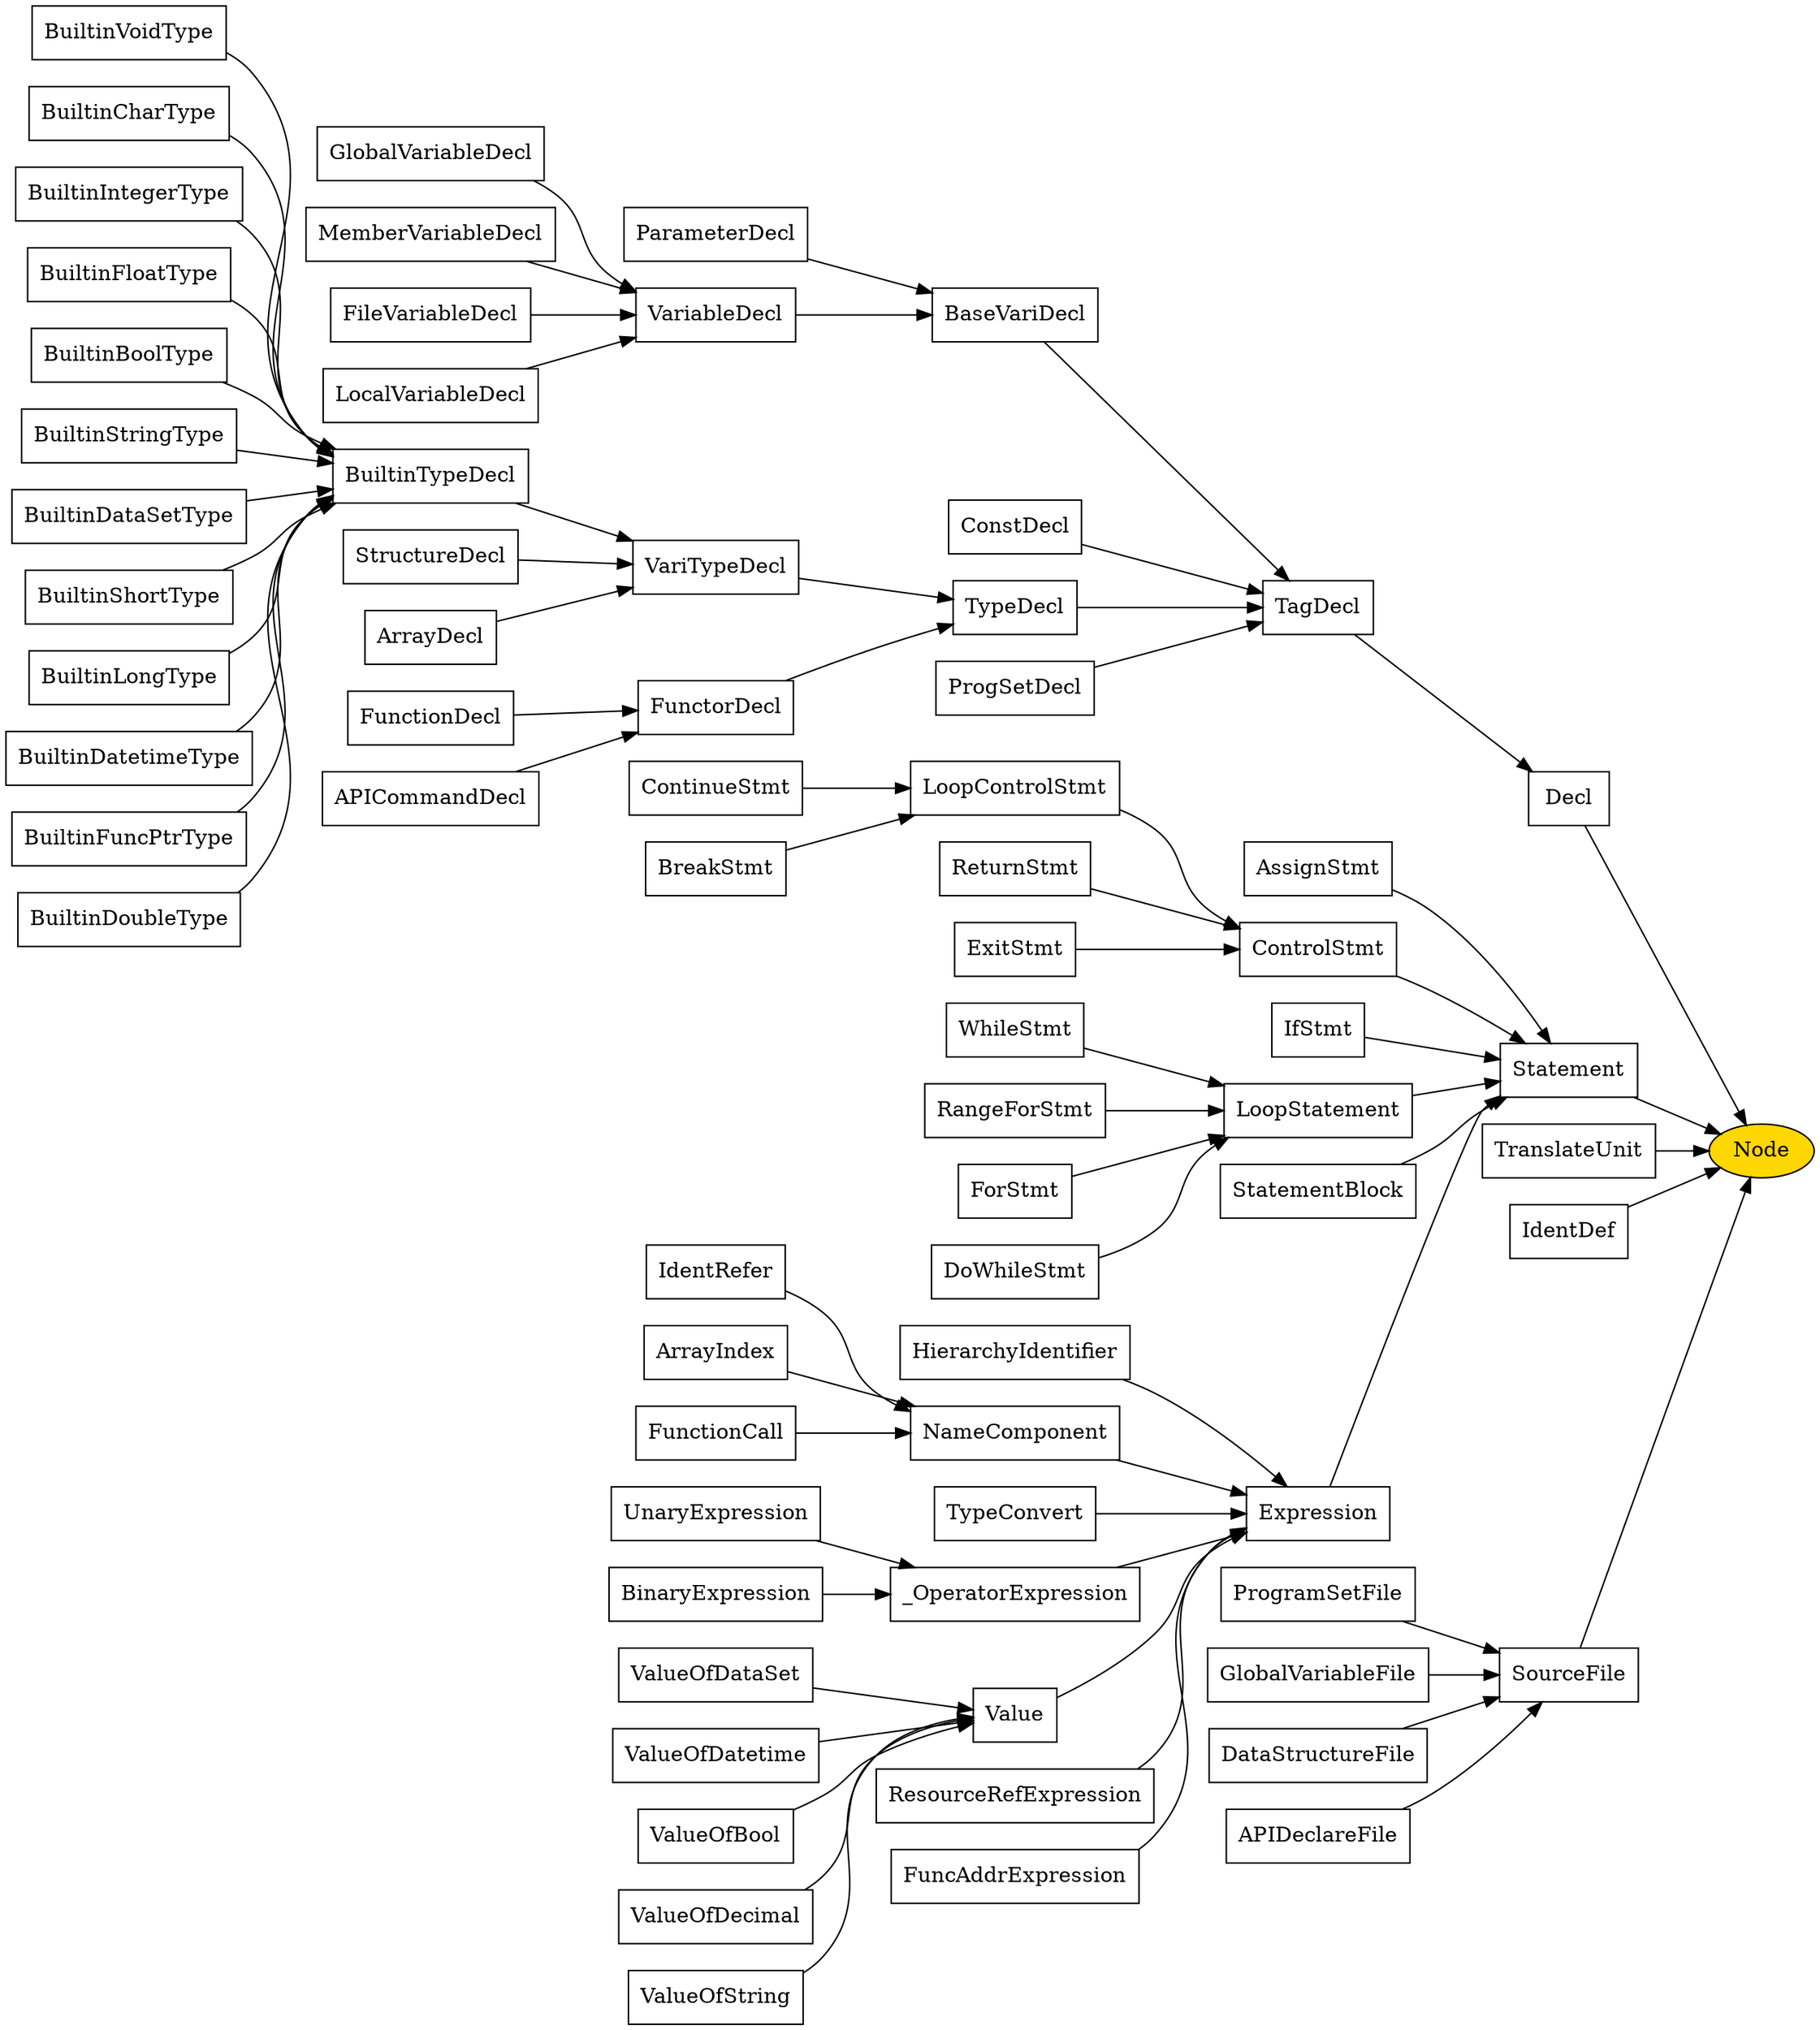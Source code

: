 digraph G {
	rankdir=LR;
	node[shape=box];

	"SourceFile" -> "Node"
	"ProgramSetFile" -> "SourceFile"
	"GlobalVariableFile" -> "SourceFile"
	"DataStructureFile" -> "SourceFile"
	"APIDeclareFile" -> "SourceFile"
	"Decl" -> "Node"
	"TagDecl" -> "Decl"
	"BaseVariDecl" -> "TagDecl"
	"ParameterDecl" -> "BaseVariDecl"
	"VariableDecl" -> "BaseVariDecl"
	"GlobalVariableDecl" -> "VariableDecl"
	"MemberVariableDecl" -> "VariableDecl"
	"FileVariableDecl" -> "VariableDecl"
	"LocalVariableDecl" -> "VariableDecl"
	"ConstDecl" -> "TagDecl"
	"TypeDecl" -> "TagDecl"
	"VariTypeDecl"->"TypeDecl"
	"BuiltinTypeDecl" -> "VariTypeDecl"
	"StructureDecl" -> "VariTypeDecl"
	"ArrayDecl" -> "VariTypeDecl"
	"FunctorDecl" -> "TypeDecl"
	"FunctionDecl" -> "FunctorDecl"
	"APICommandDecl" -> "FunctorDecl"
	"ProgSetDecl" -> "TagDecl"
	"Statement" -> "Node"
	"AssignStmt" -> "Statement"
	"ControlStmt" -> "Statement"
	"LoopControlStmt" -> "ControlStmt"
	"ContinueStmt" -> "LoopControlStmt"
	"BreakStmt" -> "LoopControlStmt"
	"ReturnStmt" -> "ControlStmt"
	"ExitStmt" -> "ControlStmt"
	"IfStmt" -> "Statement"
	"LoopStatement" -> "Statement"
	"WhileStmt" -> "LoopStatement"
	"RangeForStmt" -> "LoopStatement"
	"ForStmt" -> "LoopStatement"
	"DoWhileStmt" -> "LoopStatement"
	"StatementBlock" -> "Statement"
	"Expression" -> "Statement"
	"HierarchyIdentifier" -> "Expression"
	"NameComponent" -> "Expression"
	"IdentRefer" -> "NameComponent"
	"ArrayIndex" -> "NameComponent"
	"FunctionCall" -> "NameComponent"
	"TypeConvert" -> "Expression"
	"_OperatorExpression" -> "Expression"
	"UnaryExpression" -> "_OperatorExpression"
	"BinaryExpression" -> "_OperatorExpression"
	"Value" -> "Expression"
	"ValueOfDataSet" -> "Value"
	"ValueOfDatetime" -> "Value"
	"ResourceRefExpression" -> "Expression"
	"FuncAddrExpression" -> "Expression"
	"ValueOfBool" -> "Value"
	"ValueOfDecimal" -> "Value"
	"ValueOfString" -> "Value"
	"TranslateUnit" -> "Node"
	"BuiltinVoidType" -> "BuiltinTypeDecl"
	"BuiltinCharType" -> "BuiltinTypeDecl"
	"BuiltinIntegerType" -> "BuiltinTypeDecl"
	"BuiltinFloatType" -> "BuiltinTypeDecl"
	"BuiltinBoolType" -> "BuiltinTypeDecl"
	"BuiltinStringType" -> "BuiltinTypeDecl"
	"BuiltinDataSetType" -> "BuiltinTypeDecl"
	"BuiltinShortType" -> "BuiltinTypeDecl"
	"BuiltinLongType" -> "BuiltinTypeDecl"
	"BuiltinDatetimeType" -> "BuiltinTypeDecl"
	"BuiltinFuncPtrType" -> "BuiltinTypeDecl"
	"BuiltinDoubleType" -> "BuiltinTypeDecl"
	"IdentDef" -> "Node"
	"Node"[shape=ellipse fillcolor=gold style=filled];
}
